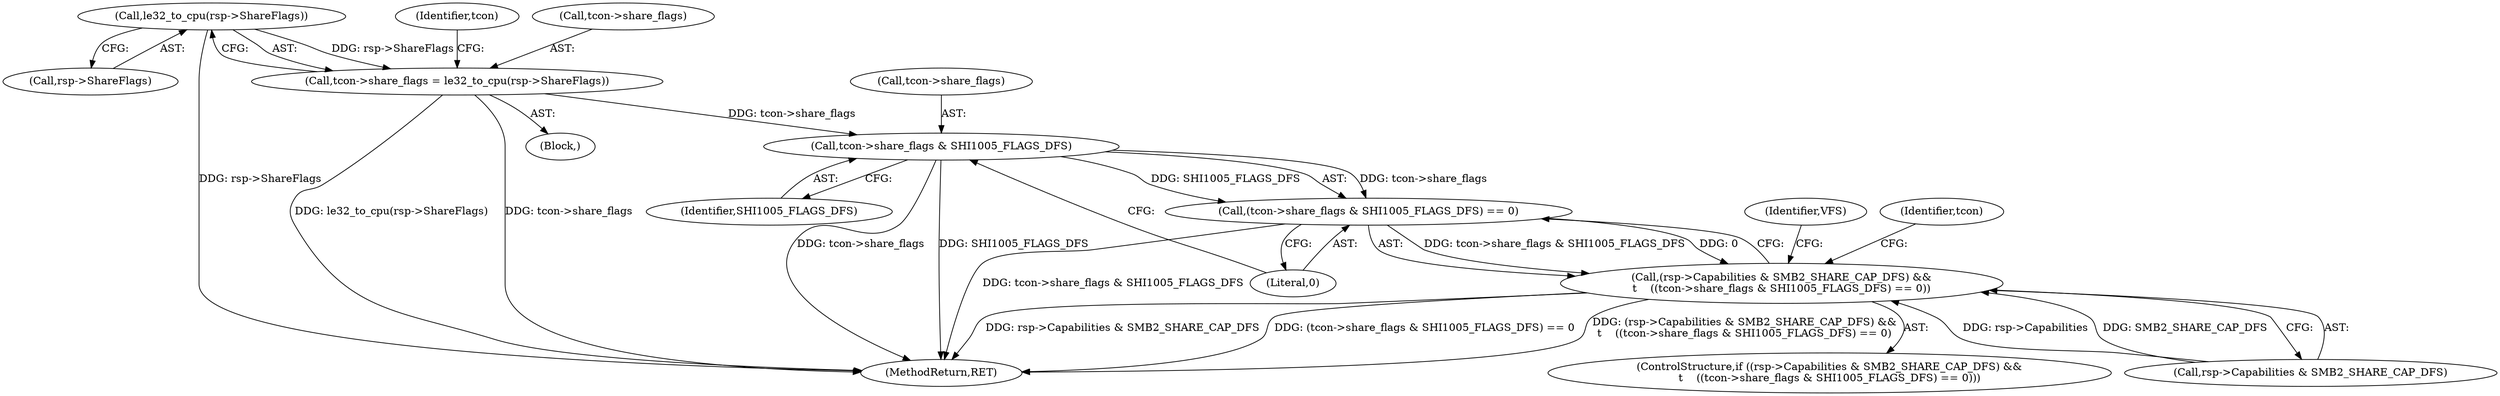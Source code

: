 digraph "0_linux_18f39e7be0121317550d03e267e3ebd4dbfbb3ce@pointer" {
"1000394" [label="(Call,le32_to_cpu(rsp->ShareFlags))"];
"1000390" [label="(Call,tcon->share_flags = le32_to_cpu(rsp->ShareFlags))"];
"1000449" [label="(Call,tcon->share_flags & SHI1005_FLAGS_DFS)"];
"1000448" [label="(Call,(tcon->share_flags & SHI1005_FLAGS_DFS) == 0)"];
"1000442" [label="(Call,(rsp->Capabilities & SMB2_SHARE_CAP_DFS) &&\n\t    ((tcon->share_flags & SHI1005_FLAGS_DFS) == 0))"];
"1000114" [label="(Block,)"];
"1000453" [label="(Identifier,SHI1005_FLAGS_DFS)"];
"1000400" [label="(Identifier,tcon)"];
"1000448" [label="(Call,(tcon->share_flags & SHI1005_FLAGS_DFS) == 0)"];
"1000395" [label="(Call,rsp->ShareFlags)"];
"1000442" [label="(Call,(rsp->Capabilities & SMB2_SHARE_CAP_DFS) &&\n\t    ((tcon->share_flags & SHI1005_FLAGS_DFS) == 0))"];
"1000441" [label="(ControlStructure,if ((rsp->Capabilities & SMB2_SHARE_CAP_DFS) &&\n\t    ((tcon->share_flags & SHI1005_FLAGS_DFS) == 0)))"];
"1000391" [label="(Call,tcon->share_flags)"];
"1000394" [label="(Call,le32_to_cpu(rsp->ShareFlags))"];
"1000450" [label="(Call,tcon->share_flags)"];
"1000390" [label="(Call,tcon->share_flags = le32_to_cpu(rsp->ShareFlags))"];
"1000456" [label="(Identifier,VFS)"];
"1000459" [label="(Identifier,tcon)"];
"1000505" [label="(MethodReturn,RET)"];
"1000443" [label="(Call,rsp->Capabilities & SMB2_SHARE_CAP_DFS)"];
"1000449" [label="(Call,tcon->share_flags & SHI1005_FLAGS_DFS)"];
"1000454" [label="(Literal,0)"];
"1000394" -> "1000390"  [label="AST: "];
"1000394" -> "1000395"  [label="CFG: "];
"1000395" -> "1000394"  [label="AST: "];
"1000390" -> "1000394"  [label="CFG: "];
"1000394" -> "1000505"  [label="DDG: rsp->ShareFlags"];
"1000394" -> "1000390"  [label="DDG: rsp->ShareFlags"];
"1000390" -> "1000114"  [label="AST: "];
"1000391" -> "1000390"  [label="AST: "];
"1000400" -> "1000390"  [label="CFG: "];
"1000390" -> "1000505"  [label="DDG: le32_to_cpu(rsp->ShareFlags)"];
"1000390" -> "1000505"  [label="DDG: tcon->share_flags"];
"1000390" -> "1000449"  [label="DDG: tcon->share_flags"];
"1000449" -> "1000448"  [label="AST: "];
"1000449" -> "1000453"  [label="CFG: "];
"1000450" -> "1000449"  [label="AST: "];
"1000453" -> "1000449"  [label="AST: "];
"1000454" -> "1000449"  [label="CFG: "];
"1000449" -> "1000505"  [label="DDG: tcon->share_flags"];
"1000449" -> "1000505"  [label="DDG: SHI1005_FLAGS_DFS"];
"1000449" -> "1000448"  [label="DDG: tcon->share_flags"];
"1000449" -> "1000448"  [label="DDG: SHI1005_FLAGS_DFS"];
"1000448" -> "1000442"  [label="AST: "];
"1000448" -> "1000454"  [label="CFG: "];
"1000454" -> "1000448"  [label="AST: "];
"1000442" -> "1000448"  [label="CFG: "];
"1000448" -> "1000505"  [label="DDG: tcon->share_flags & SHI1005_FLAGS_DFS"];
"1000448" -> "1000442"  [label="DDG: tcon->share_flags & SHI1005_FLAGS_DFS"];
"1000448" -> "1000442"  [label="DDG: 0"];
"1000442" -> "1000441"  [label="AST: "];
"1000442" -> "1000443"  [label="CFG: "];
"1000443" -> "1000442"  [label="AST: "];
"1000456" -> "1000442"  [label="CFG: "];
"1000459" -> "1000442"  [label="CFG: "];
"1000442" -> "1000505"  [label="DDG: (rsp->Capabilities & SMB2_SHARE_CAP_DFS) &&\n\t    ((tcon->share_flags & SHI1005_FLAGS_DFS) == 0)"];
"1000442" -> "1000505"  [label="DDG: rsp->Capabilities & SMB2_SHARE_CAP_DFS"];
"1000442" -> "1000505"  [label="DDG: (tcon->share_flags & SHI1005_FLAGS_DFS) == 0"];
"1000443" -> "1000442"  [label="DDG: rsp->Capabilities"];
"1000443" -> "1000442"  [label="DDG: SMB2_SHARE_CAP_DFS"];
}
